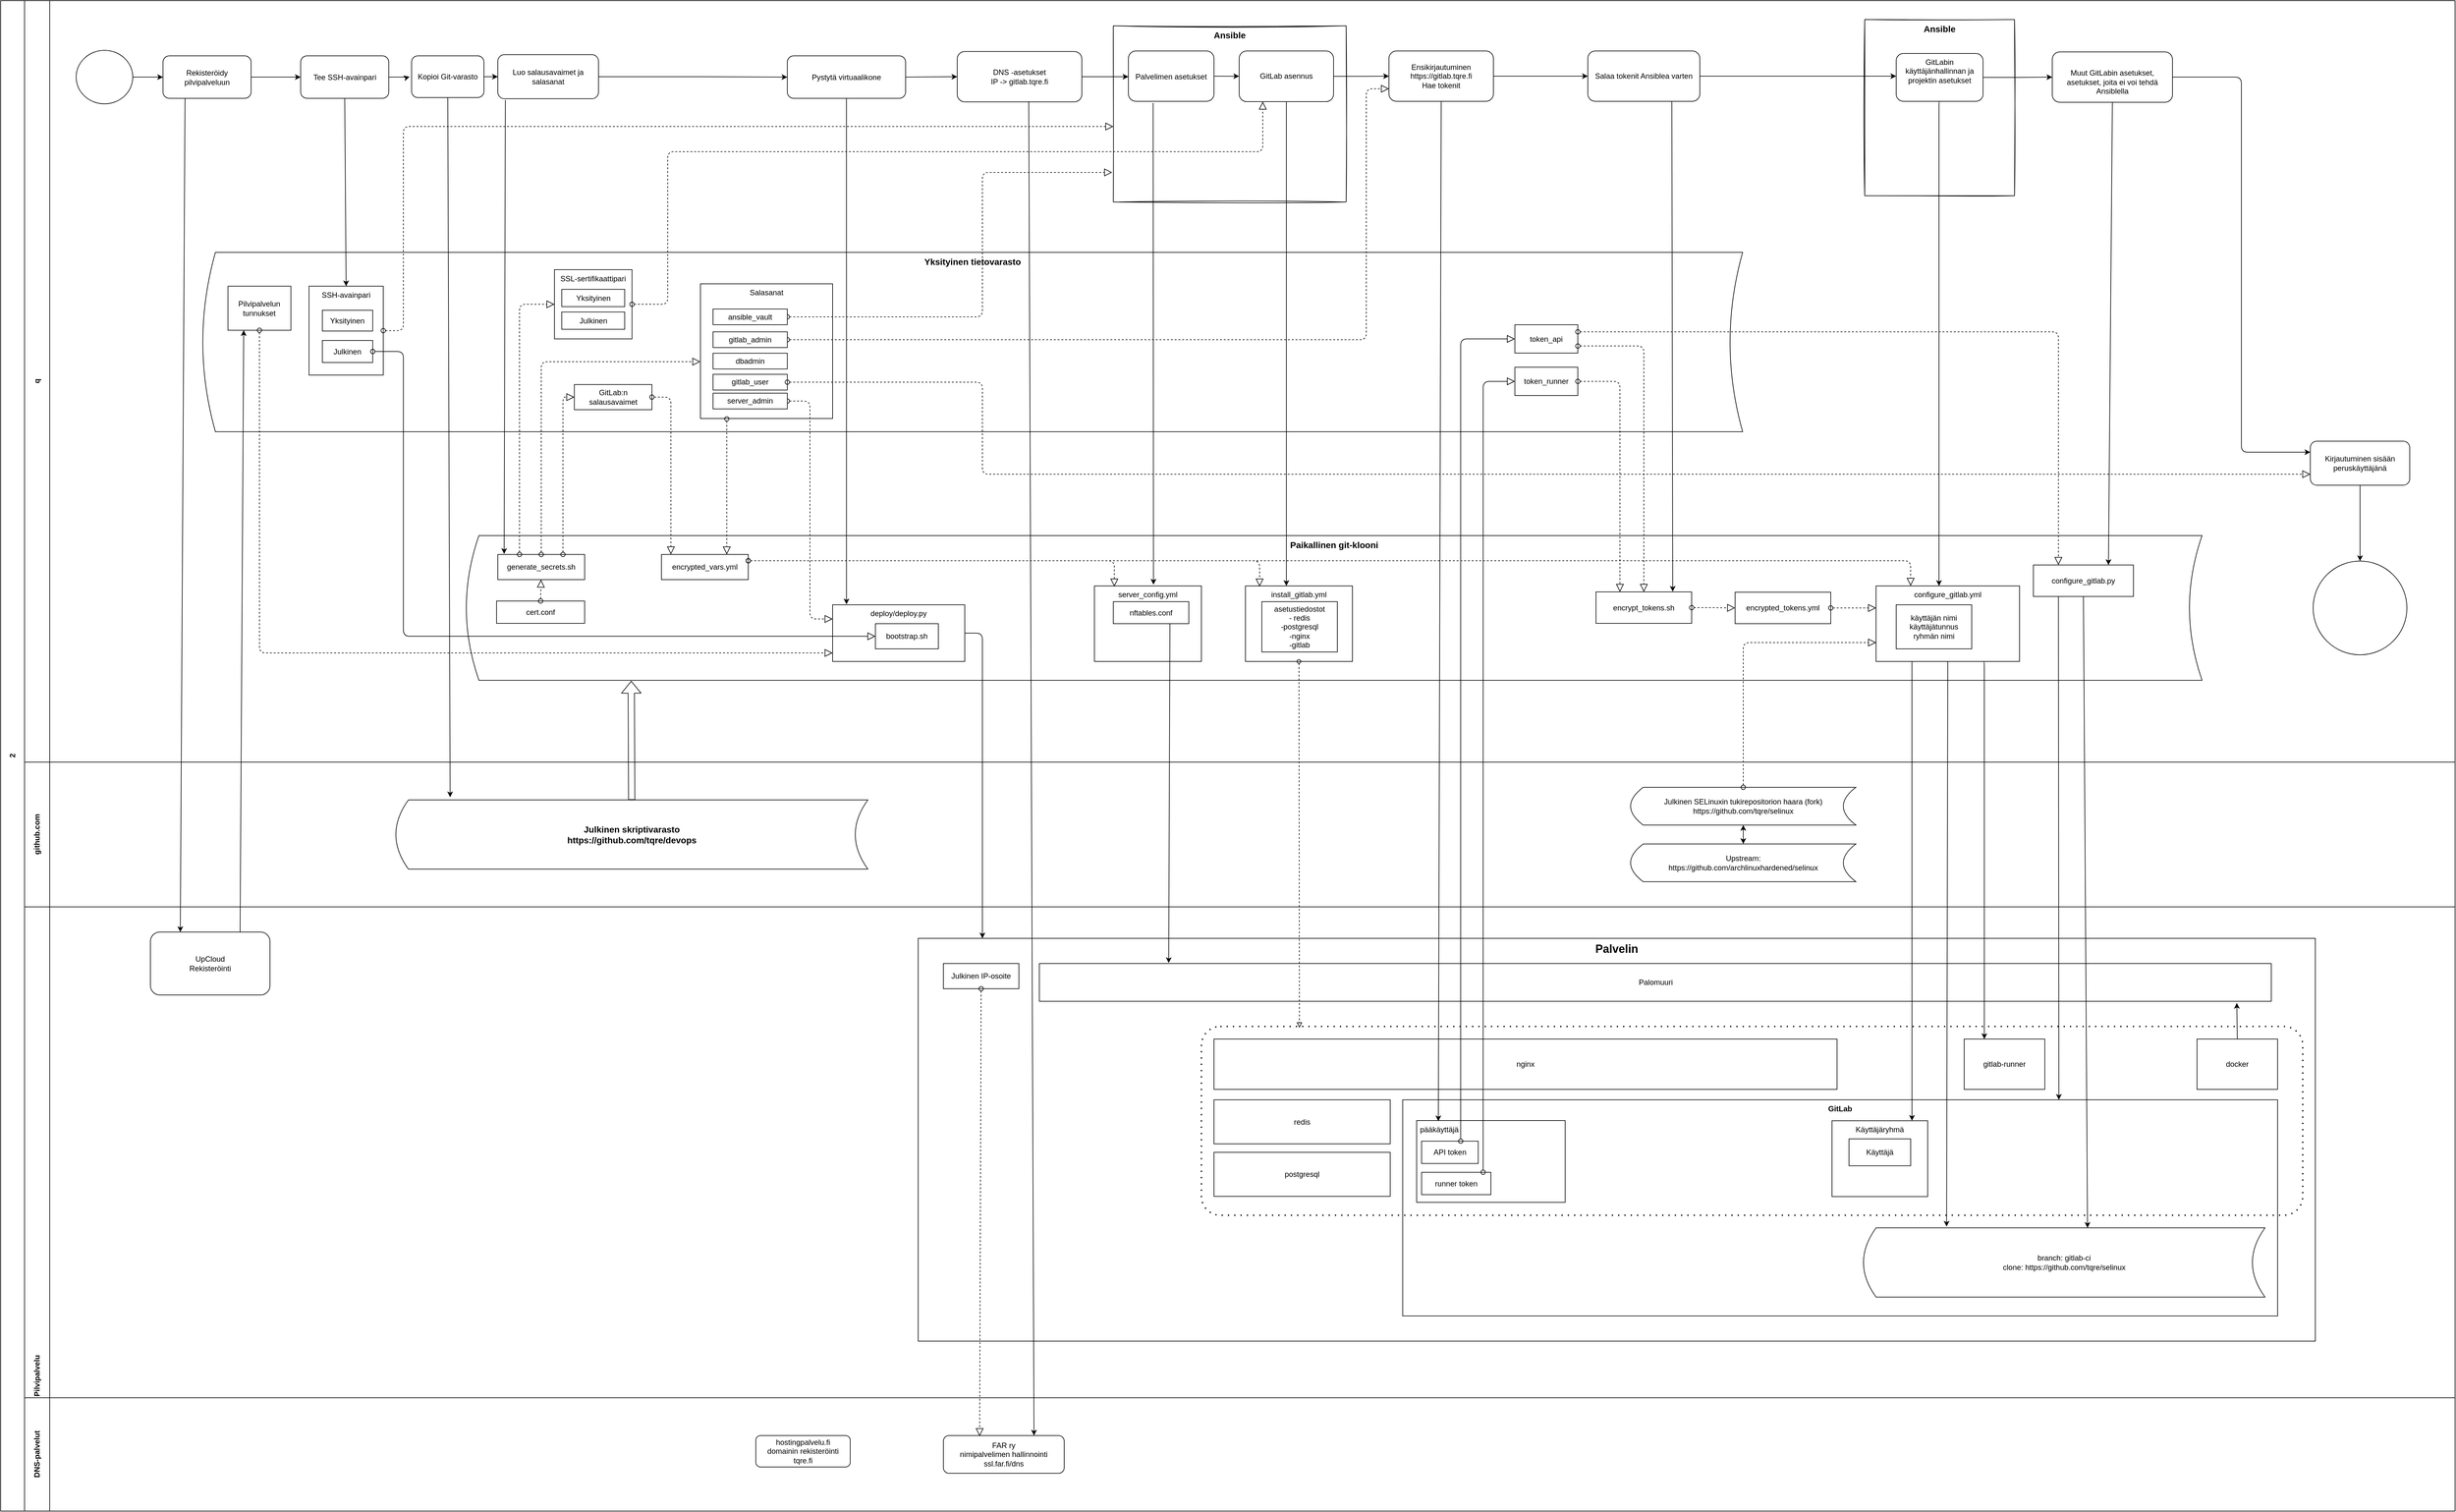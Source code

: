 <mxfile version="13.9.9" type="device"><diagram id="prtHgNgQTEPvFCAcTncT" name="Page-1"><mxGraphModel dx="4318" dy="2331" grid="1" gridSize="10" guides="1" tooltips="1" connect="1" arrows="1" fold="1" page="1" pageScale="1" pageWidth="1169" pageHeight="827" math="0" shadow="0"><root><mxCell id="0"/><mxCell id="1" parent="0"/><mxCell id="dNxyNK7c78bLwvsdeMH5-19" value="2" style="swimlane;html=1;childLayout=stackLayout;resizeParent=1;resizeParentMax=0;horizontal=0;startSize=38;horizontalStack=0;autosize=1;" parent="1" vertex="1"><mxGeometry x="-680" y="20" width="3900" height="2400" as="geometry"/></mxCell><mxCell id="q_kOTPKjoUTl5vl5_5JV-181" value="" style="endArrow=classic;html=1;exitX=0.5;exitY=1;exitDx=0;exitDy=0;shadow=0;backgroundOutline=0;entryX=0.115;entryY=-0.039;entryDx=0;entryDy=0;entryPerimeter=0;" parent="dNxyNK7c78bLwvsdeMH5-19" source="q_kOTPKjoUTl5vl5_5JV-64" target="q_kOTPKjoUTl5vl5_5JV-83" edge="1"><mxGeometry width="50" height="50" relative="1" as="geometry"><mxPoint x="610" y="330" as="sourcePoint"/><mxPoint x="711" y="782" as="targetPoint"/></mxGeometry></mxCell><mxCell id="q_kOTPKjoUTl5vl5_5JV-63" value="" style="endArrow=classic;html=1;entryX=0.25;entryY=0;entryDx=0;entryDy=0;exitX=0.25;exitY=1;exitDx=0;exitDy=0;" parent="dNxyNK7c78bLwvsdeMH5-19" source="q_kOTPKjoUTl5vl5_5JV-52" target="q_kOTPKjoUTl5vl5_5JV-50" edge="1"><mxGeometry width="50" height="50" relative="1" as="geometry"><mxPoint x="180" y="70" as="sourcePoint"/><mxPoint x="320" y="309" as="targetPoint"/></mxGeometry></mxCell><mxCell id="q_kOTPKjoUTl5vl5_5JV-65" value="" style="endArrow=classic;html=1;exitX=0.75;exitY=0;exitDx=0;exitDy=0;entryX=0.25;entryY=1;entryDx=0;entryDy=0;" parent="dNxyNK7c78bLwvsdeMH5-19" source="q_kOTPKjoUTl5vl5_5JV-50" target="q_kOTPKjoUTl5vl5_5JV-66" edge="1"><mxGeometry width="50" height="50" relative="1" as="geometry"><mxPoint x="260" y="240" as="sourcePoint"/><mxPoint x="310" y="190" as="targetPoint"/></mxGeometry></mxCell><mxCell id="q_kOTPKjoUTl5vl5_5JV-319" value="" style="startArrow=oval;startFill=0;startSize=7;endArrow=block;endFill=0;endSize=10;dashed=1;html=1;noJump=0;edgeStyle=orthogonalEdgeStyle;entryX=0;entryY=0.75;entryDx=0;entryDy=0;exitX=0.5;exitY=0;exitDx=0;exitDy=0;" parent="dNxyNK7c78bLwvsdeMH5-19" source="q_kOTPKjoUTl5vl5_5JV-296" target="q_kOTPKjoUTl5vl5_5JV-302" edge="1"><mxGeometry width="100" relative="1" as="geometry"><mxPoint x="1818.85" y="980" as="sourcePoint"/><mxPoint x="2366.35" y="870" as="targetPoint"/></mxGeometry></mxCell><mxCell id="q_kOTPKjoUTl5vl5_5JV-8" value="q" style="swimlane;html=1;startSize=40;horizontal=0;" parent="dNxyNK7c78bLwvsdeMH5-19" vertex="1"><mxGeometry x="38" width="3862" height="1210" as="geometry"/></mxCell><mxCell id="_8Ci3xCt7kMhae1aJjS1-16" value="&lt;b style=&quot;font-size: 14px;&quot;&gt;Ansible&lt;/b&gt;" style="rounded=0;whiteSpace=wrap;html=1;fillColor=none;fontSize=14;verticalAlign=top;strokeWidth=1;perimeterSpacing=0;shadow=0;glass=0;sketch=1;" parent="q_kOTPKjoUTl5vl5_5JV-8" vertex="1"><mxGeometry x="2924" y="30" width="238" height="280" as="geometry"/></mxCell><mxCell id="q_kOTPKjoUTl5vl5_5JV-357" value="&lt;b style=&quot;font-size: 14px;&quot;&gt;Ansible&lt;/b&gt;" style="rounded=0;whiteSpace=wrap;html=1;fillColor=none;fontSize=14;verticalAlign=top;strokeWidth=1;perimeterSpacing=0;shadow=0;glass=0;sketch=1;" parent="q_kOTPKjoUTl5vl5_5JV-8" vertex="1"><mxGeometry x="1730" y="40" width="370" height="280" as="geometry"/></mxCell><mxCell id="q_kOTPKjoUTl5vl5_5JV-10" value="" style="ellipse;whiteSpace=wrap;html=1;fillColor=none;" parent="q_kOTPKjoUTl5vl5_5JV-8" vertex="1"><mxGeometry x="82" y="79" width="90" height="85" as="geometry"/></mxCell><mxCell id="q_kOTPKjoUTl5vl5_5JV-52" value="Rekisteröidy&lt;br&gt;pilvipalveluun" style="rounded=1;whiteSpace=wrap;html=1;autosize=1;" parent="q_kOTPKjoUTl5vl5_5JV-8" vertex="1"><mxGeometry x="220" y="87.75" width="140" height="67.5" as="geometry"/></mxCell><mxCell id="q_kOTPKjoUTl5vl5_5JV-62" value="" style="endArrow=classic;html=1;exitX=1;exitY=0.5;exitDx=0;exitDy=0;entryX=0;entryY=0.5;entryDx=0;entryDy=0;" parent="q_kOTPKjoUTl5vl5_5JV-8" source="q_kOTPKjoUTl5vl5_5JV-10" target="q_kOTPKjoUTl5vl5_5JV-52" edge="1"><mxGeometry width="50" height="50" relative="1" as="geometry"><mxPoint x="270" y="414" as="sourcePoint"/><mxPoint x="320" y="364" as="targetPoint"/></mxGeometry></mxCell><mxCell id="q_kOTPKjoUTl5vl5_5JV-68" value="Tee SSH-avainpari" style="rounded=1;whiteSpace=wrap;html=1;fillColor=none;" parent="q_kOTPKjoUTl5vl5_5JV-8" vertex="1"><mxGeometry x="438.75" y="87.75" width="140" height="67.5" as="geometry"/></mxCell><mxCell id="q_kOTPKjoUTl5vl5_5JV-64" value="Kopioi Git-varasto" style="rounded=1;whiteSpace=wrap;html=1;fillColor=none;" parent="q_kOTPKjoUTl5vl5_5JV-8" vertex="1"><mxGeometry x="615" y="87.75" width="115" height="66.25" as="geometry"/></mxCell><mxCell id="q_kOTPKjoUTl5vl5_5JV-78" value="" style="edgeStyle=elbowEdgeStyle;elbow=horizontal;endArrow=classic;html=1;exitX=1;exitY=0.5;exitDx=0;exitDy=0;entryX=-0.028;entryY=0.502;entryDx=0;entryDy=0;entryPerimeter=0;" parent="q_kOTPKjoUTl5vl5_5JV-8" source="q_kOTPKjoUTl5vl5_5JV-68" target="q_kOTPKjoUTl5vl5_5JV-64" edge="1"><mxGeometry width="50" height="50" relative="1" as="geometry"><mxPoint x="690" y="123" as="sourcePoint"/><mxPoint x="715" y="148" as="targetPoint"/><Array as="points"><mxPoint x="610" y="114"/><mxPoint x="620" y="123"/></Array></mxGeometry></mxCell><mxCell id="q_kOTPKjoUTl5vl5_5JV-81" value="Luo salausavaimet ja salasanat" style="rounded=1;whiteSpace=wrap;html=1;fillColor=none;" parent="q_kOTPKjoUTl5vl5_5JV-8" vertex="1"><mxGeometry x="752" y="85.88" width="160" height="70" as="geometry"/></mxCell><mxCell id="q_kOTPKjoUTl5vl5_5JV-91" value="Yksityinen tietovarasto" style="shape=dataStorage;whiteSpace=wrap;html=1;fixedSize=1;fillColor=none;verticalAlign=top;fontSize=14;fontStyle=1" parent="q_kOTPKjoUTl5vl5_5JV-8" vertex="1"><mxGeometry x="283.25" y="400" width="2446.75" height="285" as="geometry"/></mxCell><mxCell id="q_kOTPKjoUTl5vl5_5JV-66" value="Pilvipalvelun&lt;br&gt;tunnukset" style="rounded=0;whiteSpace=wrap;html=1;" parent="q_kOTPKjoUTl5vl5_5JV-8" vertex="1"><mxGeometry x="323.25" y="453.75" width="100" height="70" as="geometry"/></mxCell><mxCell id="q_kOTPKjoUTl5vl5_5JV-71" value="SSH-avainpari" style="rounded=0;whiteSpace=wrap;html=1;labelPosition=center;verticalLabelPosition=middle;align=center;verticalAlign=top;" parent="q_kOTPKjoUTl5vl5_5JV-8" vertex="1"><mxGeometry x="452" y="453.75" width="118" height="141.25" as="geometry"/></mxCell><mxCell id="q_kOTPKjoUTl5vl5_5JV-76" value="" style="endArrow=classic;html=1;exitX=0.5;exitY=1;exitDx=0;exitDy=0;entryX=0.5;entryY=0;entryDx=0;entryDy=0;" parent="q_kOTPKjoUTl5vl5_5JV-8" source="q_kOTPKjoUTl5vl5_5JV-68" target="q_kOTPKjoUTl5vl5_5JV-71" edge="1"><mxGeometry width="50" height="50" relative="1" as="geometry"><mxPoint x="530" y="159" as="sourcePoint"/><mxPoint x="580" y="109" as="targetPoint"/></mxGeometry></mxCell><mxCell id="q_kOTPKjoUTl5vl5_5JV-82" value="GitLab:n &lt;br&gt;salausavaimet" style="rounded=0;whiteSpace=wrap;html=1;fillColor=none;" parent="q_kOTPKjoUTl5vl5_5JV-8" vertex="1"><mxGeometry x="873.62" y="610" width="123.25" height="40" as="geometry"/></mxCell><mxCell id="q_kOTPKjoUTl5vl5_5JV-94" value="" style="edgeStyle=elbowEdgeStyle;elbow=horizontal;endArrow=classic;html=1;exitX=1;exitY=0.5;exitDx=0;exitDy=0;entryX=0;entryY=0.5;entryDx=0;entryDy=0;" parent="q_kOTPKjoUTl5vl5_5JV-8" source="q_kOTPKjoUTl5vl5_5JV-64" target="q_kOTPKjoUTl5vl5_5JV-81" edge="1"><mxGeometry width="50" height="50" relative="1" as="geometry"><mxPoint x="475" y="123" as="sourcePoint"/><mxPoint x="790" y="122" as="targetPoint"/></mxGeometry></mxCell><mxCell id="q_kOTPKjoUTl5vl5_5JV-99" value="Pystytä virtuaalikone" style="rounded=1;whiteSpace=wrap;html=1;fillColor=none;" parent="q_kOTPKjoUTl5vl5_5JV-8" vertex="1"><mxGeometry x="1212" y="87.75" width="188" height="67.5" as="geometry"/></mxCell><mxCell id="q_kOTPKjoUTl5vl5_5JV-102" value="" style="startArrow=oval;startFill=0;startSize=7;endArrow=block;endFill=0;endSize=10;dashed=1;html=1;noJump=0;edgeStyle=orthogonalEdgeStyle;exitX=0.5;exitY=1;exitDx=0;exitDy=0;entryX=0;entryY=0.85;entryDx=0;entryDy=0;entryPerimeter=0;" parent="q_kOTPKjoUTl5vl5_5JV-8" source="q_kOTPKjoUTl5vl5_5JV-66" target="q_kOTPKjoUTl5vl5_5JV-169" edge="1"><mxGeometry width="100" relative="1" as="geometry"><mxPoint x="518" y="159" as="sourcePoint"/><mxPoint x="990" y="79" as="targetPoint"/></mxGeometry></mxCell><mxCell id="q_kOTPKjoUTl5vl5_5JV-106" value="Salasanat" style="rounded=0;whiteSpace=wrap;html=1;fillColor=none;verticalAlign=top;" parent="q_kOTPKjoUTl5vl5_5JV-8" vertex="1"><mxGeometry x="1074" y="450" width="210" height="214" as="geometry"/></mxCell><mxCell id="q_kOTPKjoUTl5vl5_5JV-109" value="" style="startArrow=oval;startFill=0;startSize=7;endArrow=block;endFill=0;endSize=10;dashed=1;html=1;noJump=0;edgeStyle=orthogonalEdgeStyle;exitX=1;exitY=0.5;exitDx=0;exitDy=0;entryX=0;entryY=0.25;entryDx=0;entryDy=0;" parent="q_kOTPKjoUTl5vl5_5JV-8" source="q_kOTPKjoUTl5vl5_5JV-346" target="q_kOTPKjoUTl5vl5_5JV-169" edge="1"><mxGeometry width="100" relative="1" as="geometry"><mxPoint x="527.5" y="164" as="sourcePoint"/><mxPoint x="1079" y="101" as="targetPoint"/></mxGeometry></mxCell><mxCell id="q_kOTPKjoUTl5vl5_5JV-174" value="" style="edgeStyle=elbowEdgeStyle;elbow=horizontal;endArrow=classic;html=1;exitX=1;exitY=0.5;exitDx=0;exitDy=0;entryX=0;entryY=0.5;entryDx=0;entryDy=0;" parent="q_kOTPKjoUTl5vl5_5JV-8" source="q_kOTPKjoUTl5vl5_5JV-81" target="q_kOTPKjoUTl5vl5_5JV-99" edge="1"><mxGeometry width="50" height="50" relative="1" as="geometry"><mxPoint x="870" y="163" as="sourcePoint"/><mxPoint x="970" y="183" as="targetPoint"/></mxGeometry></mxCell><mxCell id="q_kOTPKjoUTl5vl5_5JV-179" value="Paikallinen git-klooni" style="shape=dataStorage;whiteSpace=wrap;html=1;fixedSize=1;fillColor=none;verticalAlign=top;fontSize=14;fontStyle=1" parent="q_kOTPKjoUTl5vl5_5JV-8" vertex="1"><mxGeometry x="702" y="850" width="2758" height="230" as="geometry"/></mxCell><mxCell id="q_kOTPKjoUTl5vl5_5JV-180" value="generate_secrets.sh" style="rounded=0;whiteSpace=wrap;html=1;fillColor=none;" parent="q_kOTPKjoUTl5vl5_5JV-8" vertex="1"><mxGeometry x="752" y="880" width="138" height="40" as="geometry"/></mxCell><mxCell id="q_kOTPKjoUTl5vl5_5JV-169" value="deploy/deploy.py" style="rounded=0;whiteSpace=wrap;html=1;fillColor=none;verticalAlign=top;" parent="q_kOTPKjoUTl5vl5_5JV-8" vertex="1"><mxGeometry x="1284" y="960" width="210" height="90" as="geometry"/></mxCell><mxCell id="q_kOTPKjoUTl5vl5_5JV-171" value="install_gitlab.yml" style="rounded=0;whiteSpace=wrap;html=1;fillColor=none;verticalAlign=top;" parent="q_kOTPKjoUTl5vl5_5JV-8" vertex="1"><mxGeometry x="1940" y="930" width="170" height="120" as="geometry"/></mxCell><mxCell id="q_kOTPKjoUTl5vl5_5JV-187" value="" style="endArrow=classic;html=1;exitX=0.075;exitY=1.03;exitDx=0;exitDy=0;exitPerimeter=0;entryX=0.073;entryY=-0.021;entryDx=0;entryDy=0;entryPerimeter=0;" parent="q_kOTPKjoUTl5vl5_5JV-8" source="q_kOTPKjoUTl5vl5_5JV-81" target="q_kOTPKjoUTl5vl5_5JV-180" edge="1"><mxGeometry width="50" height="50" relative="1" as="geometry"><mxPoint x="950" y="189" as="sourcePoint"/><mxPoint x="932" y="560" as="targetPoint"/></mxGeometry></mxCell><mxCell id="q_kOTPKjoUTl5vl5_5JV-189" value="" style="endArrow=classic;html=1;exitX=0.5;exitY=1;exitDx=0;exitDy=0;entryX=0.105;entryY=-0.008;entryDx=0;entryDy=0;entryPerimeter=0;" parent="q_kOTPKjoUTl5vl5_5JV-8" source="q_kOTPKjoUTl5vl5_5JV-99" target="q_kOTPKjoUTl5vl5_5JV-169" edge="1"><mxGeometry width="50" height="50" relative="1" as="geometry"><mxPoint x="850" y="339" as="sourcePoint"/><mxPoint x="1306" y="525" as="targetPoint"/></mxGeometry></mxCell><mxCell id="q_kOTPKjoUTl5vl5_5JV-190" value="bootstrap.sh" style="rounded=0;whiteSpace=wrap;html=1;fillColor=none;" parent="q_kOTPKjoUTl5vl5_5JV-8" vertex="1"><mxGeometry x="1352" y="990" width="100" height="40" as="geometry"/></mxCell><mxCell id="q_kOTPKjoUTl5vl5_5JV-196" value="" style="startArrow=oval;startFill=0;startSize=7;endArrow=block;endFill=0;endSize=10;html=1;noJump=0;edgeStyle=orthogonalEdgeStyle;exitX=1;exitY=0.5;exitDx=0;exitDy=0;entryX=0;entryY=0.5;entryDx=0;entryDy=0;" parent="q_kOTPKjoUTl5vl5_5JV-8" source="q_kOTPKjoUTl5vl5_5JV-333" target="q_kOTPKjoUTl5vl5_5JV-190" edge="1"><mxGeometry width="100" relative="1" as="geometry"><mxPoint x="510" y="429" as="sourcePoint"/><mxPoint x="1332" y="980" as="targetPoint"/><Array as="points"><mxPoint x="602" y="558"/><mxPoint x="602" y="1010"/><mxPoint x="1339" y="1010"/></Array></mxGeometry></mxCell><mxCell id="q_kOTPKjoUTl5vl5_5JV-159" value="&lt;br&gt;Muut GitLabin asetukset, asetukset, joita ei voi tehdä Ansiblella" style="rounded=1;whiteSpace=wrap;html=1;fillColor=none;" parent="q_kOTPKjoUTl5vl5_5JV-8" vertex="1"><mxGeometry x="3222" y="81.5" width="191" height="80" as="geometry"/></mxCell><mxCell id="q_kOTPKjoUTl5vl5_5JV-270" value="encrypt_tokens.sh" style="rounded=0;whiteSpace=wrap;html=1;fillColor=none;" parent="q_kOTPKjoUTl5vl5_5JV-8" vertex="1"><mxGeometry x="2497" y="939.5" width="152" height="50" as="geometry"/></mxCell><mxCell id="q_kOTPKjoUTl5vl5_5JV-274" value="Salaa tokenit Ansiblea varten" style="rounded=1;whiteSpace=wrap;html=1;fillColor=none;" parent="q_kOTPKjoUTl5vl5_5JV-8" vertex="1"><mxGeometry x="2484" y="80" width="178" height="80" as="geometry"/></mxCell><mxCell id="q_kOTPKjoUTl5vl5_5JV-280" value="SSL-sertifikaattipari" style="rounded=0;whiteSpace=wrap;html=1;fillColor=none;verticalAlign=top;" parent="q_kOTPKjoUTl5vl5_5JV-8" vertex="1"><mxGeometry x="842" y="427.5" width="123.25" height="110" as="geometry"/></mxCell><mxCell id="q_kOTPKjoUTl5vl5_5JV-158" value="GitLabin käyttäjänhallinnan ja projektin asetukset" style="rounded=1;whiteSpace=wrap;html=1;fillColor=none;verticalAlign=top;" parent="q_kOTPKjoUTl5vl5_5JV-8" vertex="1"><mxGeometry x="2974" y="84" width="138" height="76" as="geometry"/></mxCell><mxCell id="q_kOTPKjoUTl5vl5_5JV-287" value="token_api" style="rounded=0;whiteSpace=wrap;html=1;fillColor=none;" parent="q_kOTPKjoUTl5vl5_5JV-8" vertex="1"><mxGeometry x="2368.1" y="515" width="100" height="45" as="geometry"/></mxCell><mxCell id="q_kOTPKjoUTl5vl5_5JV-300" value="" style="endArrow=classic;html=1;exitX=0.75;exitY=1;exitDx=0;exitDy=0;entryX=0.802;entryY=-0.009;entryDx=0;entryDy=0;entryPerimeter=0;" parent="q_kOTPKjoUTl5vl5_5JV-8" source="q_kOTPKjoUTl5vl5_5JV-274" target="q_kOTPKjoUTl5vl5_5JV-270" edge="1"><mxGeometry width="50" height="50" relative="1" as="geometry"><mxPoint x="1988.85" y="539" as="sourcePoint"/><mxPoint x="2038.85" y="489" as="targetPoint"/></mxGeometry></mxCell><mxCell id="q_kOTPKjoUTl5vl5_5JV-302" value="configure_gitlab.yml" style="rounded=0;whiteSpace=wrap;html=1;verticalAlign=top;" parent="q_kOTPKjoUTl5vl5_5JV-8" vertex="1"><mxGeometry x="2942" y="930" width="228" height="120" as="geometry"/></mxCell><mxCell id="q_kOTPKjoUTl5vl5_5JV-304" value="" style="startArrow=oval;startFill=0;startSize=7;endArrow=block;endFill=0;endSize=10;dashed=1;html=1;noJump=0;edgeStyle=orthogonalEdgeStyle;exitX=1;exitY=0.75;exitDx=0;exitDy=0;" parent="q_kOTPKjoUTl5vl5_5JV-8" source="q_kOTPKjoUTl5vl5_5JV-287" target="q_kOTPKjoUTl5vl5_5JV-270" edge="1"><mxGeometry width="100" relative="1" as="geometry"><mxPoint x="2128.85" y="489" as="sourcePoint"/><mxPoint x="2676.35" y="379" as="targetPoint"/></mxGeometry></mxCell><mxCell id="q_kOTPKjoUTl5vl5_5JV-309" value="configure_gitlab.py" style="rounded=0;whiteSpace=wrap;html=1;" parent="q_kOTPKjoUTl5vl5_5JV-8" vertex="1"><mxGeometry x="3192" y="896.75" width="159" height="50" as="geometry"/></mxCell><mxCell id="q_kOTPKjoUTl5vl5_5JV-306" value="" style="startArrow=oval;startFill=0;startSize=7;endArrow=block;endFill=0;endSize=10;dashed=1;html=1;noJump=0;edgeStyle=orthogonalEdgeStyle;exitX=1;exitY=0.5;exitDx=0;exitDy=0;entryX=-0.005;entryY=0.832;entryDx=0;entryDy=0;entryPerimeter=0;" parent="q_kOTPKjoUTl5vl5_5JV-8" source="q_kOTPKjoUTl5vl5_5JV-342" target="q_kOTPKjoUTl5vl5_5JV-357" edge="1"><mxGeometry width="100" relative="1" as="geometry"><mxPoint x="2073.32" y="236.98" as="sourcePoint"/><mxPoint x="2419" y="119" as="targetPoint"/><Array as="points"><mxPoint x="1522" y="503"/><mxPoint x="1522" y="273"/></Array></mxGeometry></mxCell><mxCell id="q_kOTPKjoUTl5vl5_5JV-322" value="" style="endArrow=classic;html=1;exitX=0.5;exitY=1;exitDx=0;exitDy=0;entryX=0.75;entryY=0;entryDx=0;entryDy=0;" parent="q_kOTPKjoUTl5vl5_5JV-8" source="q_kOTPKjoUTl5vl5_5JV-159" target="q_kOTPKjoUTl5vl5_5JV-309" edge="1"><mxGeometry width="50" height="50" relative="1" as="geometry"><mxPoint x="2928.85" y="519" as="sourcePoint"/><mxPoint x="2978.85" y="469" as="targetPoint"/></mxGeometry></mxCell><mxCell id="q_kOTPKjoUTl5vl5_5JV-324" value="Kirjautuminen sisään peruskäyttäjänä" style="rounded=1;whiteSpace=wrap;html=1;fillColor=none;" parent="q_kOTPKjoUTl5vl5_5JV-8" vertex="1"><mxGeometry x="3632" y="700" width="158" height="70" as="geometry"/></mxCell><mxCell id="q_kOTPKjoUTl5vl5_5JV-326" value="" style="startArrow=oval;startFill=0;startSize=7;endArrow=block;endFill=0;endSize=10;dashed=1;html=1;noJump=0;edgeStyle=orthogonalEdgeStyle;exitX=1;exitY=0.5;exitDx=0;exitDy=0;entryX=0;entryY=0.75;entryDx=0;entryDy=0;" parent="q_kOTPKjoUTl5vl5_5JV-8" source="q_kOTPKjoUTl5vl5_5JV-344" target="q_kOTPKjoUTl5vl5_5JV-130" edge="1"><mxGeometry width="100" relative="1" as="geometry"><mxPoint x="1259" y="739" as="sourcePoint"/><mxPoint x="2342" y="180" as="targetPoint"/><Array as="points"><mxPoint x="2132" y="539"/><mxPoint x="2132" y="140"/></Array></mxGeometry></mxCell><mxCell id="q_kOTPKjoUTl5vl5_5JV-332" value="" style="edgeStyle=elbowEdgeStyle;elbow=horizontal;endArrow=classic;html=1;exitX=1;exitY=0.5;exitDx=0;exitDy=0;entryX=0;entryY=0.5;entryDx=0;entryDy=0;" parent="q_kOTPKjoUTl5vl5_5JV-8" source="q_kOTPKjoUTl5vl5_5JV-52" target="q_kOTPKjoUTl5vl5_5JV-68" edge="1"><mxGeometry width="50" height="50" relative="1" as="geometry"><mxPoint x="390" y="108" as="sourcePoint"/><mxPoint x="490" y="128" as="targetPoint"/><Array as="points"><mxPoint x="390" y="118"/></Array></mxGeometry></mxCell><mxCell id="q_kOTPKjoUTl5vl5_5JV-333" value="Julkinen" style="rounded=0;whiteSpace=wrap;html=1;fillColor=none;" parent="q_kOTPKjoUTl5vl5_5JV-8" vertex="1"><mxGeometry x="473.25" y="540" width="80" height="35" as="geometry"/></mxCell><mxCell id="q_kOTPKjoUTl5vl5_5JV-334" value="Yksityinen" style="rounded=0;whiteSpace=wrap;html=1;fillColor=none;" parent="q_kOTPKjoUTl5vl5_5JV-8" vertex="1"><mxGeometry x="473.25" y="492" width="80" height="33" as="geometry"/></mxCell><mxCell id="q_kOTPKjoUTl5vl5_5JV-336" value="Yksityinen" style="rounded=0;whiteSpace=wrap;html=1;" parent="q_kOTPKjoUTl5vl5_5JV-8" vertex="1"><mxGeometry x="853.62" y="458.75" width="100" height="27.5" as="geometry"/></mxCell><mxCell id="q_kOTPKjoUTl5vl5_5JV-337" value="Julkinen" style="rounded=0;whiteSpace=wrap;html=1;" parent="q_kOTPKjoUTl5vl5_5JV-8" vertex="1"><mxGeometry x="853.62" y="494.75" width="100" height="27.5" as="geometry"/></mxCell><mxCell id="q_kOTPKjoUTl5vl5_5JV-339" value="" style="startArrow=oval;startFill=0;startSize=7;endArrow=block;endFill=0;endSize=10;dashed=1;html=1;noJump=0;edgeStyle=orthogonalEdgeStyle;exitX=0.75;exitY=0;exitDx=0;exitDy=0;entryX=0;entryY=0.5;entryDx=0;entryDy=0;" parent="q_kOTPKjoUTl5vl5_5JV-8" source="q_kOTPKjoUTl5vl5_5JV-180" target="q_kOTPKjoUTl5vl5_5JV-82" edge="1"><mxGeometry width="100" relative="1" as="geometry"><mxPoint x="592" y="420" as="sourcePoint"/><mxPoint x="1139.5" y="310" as="targetPoint"/></mxGeometry></mxCell><mxCell id="q_kOTPKjoUTl5vl5_5JV-340" value="" style="startArrow=oval;startFill=0;startSize=7;endArrow=block;endFill=0;endSize=10;dashed=1;html=1;noJump=0;edgeStyle=orthogonalEdgeStyle;exitX=0.25;exitY=0;exitDx=0;exitDy=0;entryX=0;entryY=0.5;entryDx=0;entryDy=0;" parent="q_kOTPKjoUTl5vl5_5JV-8" source="q_kOTPKjoUTl5vl5_5JV-180" target="q_kOTPKjoUTl5vl5_5JV-280" edge="1"><mxGeometry width="100" relative="1" as="geometry"><mxPoint x="882" y="450" as="sourcePoint"/><mxPoint x="1429.5" y="340" as="targetPoint"/></mxGeometry></mxCell><mxCell id="q_kOTPKjoUTl5vl5_5JV-341" value="" style="startArrow=oval;startFill=0;startSize=7;endArrow=block;endFill=0;endSize=10;dashed=1;html=1;noJump=0;edgeStyle=orthogonalEdgeStyle;exitX=0.5;exitY=0;exitDx=0;exitDy=0;entryX=-0.001;entryY=0.578;entryDx=0;entryDy=0;entryPerimeter=0;" parent="q_kOTPKjoUTl5vl5_5JV-8" source="q_kOTPKjoUTl5vl5_5JV-180" target="q_kOTPKjoUTl5vl5_5JV-106" edge="1"><mxGeometry width="100" relative="1" as="geometry"><mxPoint x="842" y="550" as="sourcePoint"/><mxPoint x="1389.5" y="440" as="targetPoint"/></mxGeometry></mxCell><mxCell id="q_kOTPKjoUTl5vl5_5JV-342" value="ansible_vault" style="rounded=0;whiteSpace=wrap;html=1;" parent="q_kOTPKjoUTl5vl5_5JV-8" vertex="1"><mxGeometry x="1094" y="490" width="118" height="25" as="geometry"/></mxCell><mxCell id="q_kOTPKjoUTl5vl5_5JV-346" value="server_admin" style="rounded=0;whiteSpace=wrap;html=1;" parent="q_kOTPKjoUTl5vl5_5JV-8" vertex="1"><mxGeometry x="1094" y="623.75" width="118" height="25" as="geometry"/></mxCell><mxCell id="q_kOTPKjoUTl5vl5_5JV-345" value="gitlab_user" style="rounded=0;whiteSpace=wrap;html=1;" parent="q_kOTPKjoUTl5vl5_5JV-8" vertex="1"><mxGeometry x="1094" y="593.75" width="118" height="25" as="geometry"/></mxCell><mxCell id="q_kOTPKjoUTl5vl5_5JV-344" value="gitlab_admin" style="rounded=0;whiteSpace=wrap;html=1;" parent="q_kOTPKjoUTl5vl5_5JV-8" vertex="1"><mxGeometry x="1094" y="526.25" width="118" height="25" as="geometry"/></mxCell><mxCell id="q_kOTPKjoUTl5vl5_5JV-343" value="dbadmin" style="rounded=0;whiteSpace=wrap;html=1;" parent="q_kOTPKjoUTl5vl5_5JV-8" vertex="1"><mxGeometry x="1094" y="560.25" width="118" height="25" as="geometry"/></mxCell><mxCell id="q_kOTPKjoUTl5vl5_5JV-119" value="DNS -asetukset&lt;br&gt;IP -&amp;gt; gitlab.tqre.fi" style="rounded=1;whiteSpace=wrap;html=1;fillColor=none;" parent="q_kOTPKjoUTl5vl5_5JV-8" vertex="1"><mxGeometry x="1482" y="80.88" width="198" height="80" as="geometry"/></mxCell><mxCell id="q_kOTPKjoUTl5vl5_5JV-202" value="" style="startArrow=oval;startFill=0;startSize=7;endArrow=block;endFill=0;endSize=10;dashed=1;html=1;noJump=0;edgeStyle=orthogonalEdgeStyle;exitX=1;exitY=0.5;exitDx=0;exitDy=0;" parent="q_kOTPKjoUTl5vl5_5JV-8" source="q_kOTPKjoUTl5vl5_5JV-71" target="q_kOTPKjoUTl5vl5_5JV-357" edge="1"><mxGeometry width="100" relative="1" as="geometry"><mxPoint x="910" y="341" as="sourcePoint"/><mxPoint x="1730" y="230" as="targetPoint"/><Array as="points"><mxPoint x="602" y="524"/><mxPoint x="602" y="200"/></Array></mxGeometry></mxCell><mxCell id="q_kOTPKjoUTl5vl5_5JV-209" value="" style="endArrow=classic;html=1;exitX=0.289;exitY=1.031;exitDx=0;exitDy=0;entryX=0.552;entryY=-0.018;entryDx=0;entryDy=0;exitPerimeter=0;entryPerimeter=0;" parent="q_kOTPKjoUTl5vl5_5JV-8" source="q_kOTPKjoUTl5vl5_5JV-360" target="q_kOTPKjoUTl5vl5_5JV-172" edge="1"><mxGeometry width="50" height="50" relative="1" as="geometry"><mxPoint x="1921.2" y="436.22" as="sourcePoint"/><mxPoint x="1440" y="401" as="targetPoint"/></mxGeometry></mxCell><mxCell id="q_kOTPKjoUTl5vl5_5JV-358" value="" style="endArrow=classic;html=1;exitX=1;exitY=0.5;exitDx=0;exitDy=0;entryX=0;entryY=0.5;entryDx=0;entryDy=0;" parent="q_kOTPKjoUTl5vl5_5JV-8" source="q_kOTPKjoUTl5vl5_5JV-99" target="q_kOTPKjoUTl5vl5_5JV-119" edge="1"><mxGeometry width="50" height="50" relative="1" as="geometry"><mxPoint x="1872" y="456" as="sourcePoint"/><mxPoint x="1922" y="406" as="targetPoint"/></mxGeometry></mxCell><mxCell id="q_kOTPKjoUTl5vl5_5JV-360" value="&lt;font style=&quot;font-size: 12px&quot;&gt;Palvelimen asetukset&lt;/font&gt;" style="rounded=1;whiteSpace=wrap;html=1;fillColor=none;fontSize=14;" parent="q_kOTPKjoUTl5vl5_5JV-8" vertex="1"><mxGeometry x="1754" y="80" width="136" height="80" as="geometry"/></mxCell><mxCell id="q_kOTPKjoUTl5vl5_5JV-361" value="" style="startArrow=oval;startFill=0;startSize=7;endArrow=block;endFill=0;endSize=10;dashed=1;html=1;noJump=0;edgeStyle=orthogonalEdgeStyle;exitX=1;exitY=0.5;exitDx=0;exitDy=0;entryX=0.109;entryY=-0.004;entryDx=0;entryDy=0;entryPerimeter=0;" parent="q_kOTPKjoUTl5vl5_5JV-8" source="q_kOTPKjoUTl5vl5_5JV-82" target="_8Ci3xCt7kMhae1aJjS1-21" edge="1"><mxGeometry width="100" relative="1" as="geometry"><mxPoint x="838" y="371.75" as="sourcePoint"/><mxPoint x="1873.82" y="668" as="targetPoint"/></mxGeometry></mxCell><mxCell id="q_kOTPKjoUTl5vl5_5JV-172" value="server_config.yml" style="rounded=0;whiteSpace=wrap;html=1;fillColor=none;verticalAlign=top;" parent="q_kOTPKjoUTl5vl5_5JV-8" vertex="1"><mxGeometry x="1700" y="930" width="170" height="120" as="geometry"/></mxCell><mxCell id="q_kOTPKjoUTl5vl5_5JV-364" value="nftables.conf" style="rounded=0;whiteSpace=wrap;html=1;fillColor=none;" parent="q_kOTPKjoUTl5vl5_5JV-8" vertex="1"><mxGeometry x="1730" y="955" width="120" height="35" as="geometry"/></mxCell><mxCell id="q_kOTPKjoUTl5vl5_5JV-367" value="" style="startArrow=oval;startFill=0;startSize=7;endArrow=block;endFill=0;endSize=10;dashed=1;html=1;noJump=0;edgeStyle=orthogonalEdgeStyle;exitX=1;exitY=0.5;exitDx=0;exitDy=0;entryX=0.25;entryY=1;entryDx=0;entryDy=0;" parent="q_kOTPKjoUTl5vl5_5JV-8" source="q_kOTPKjoUTl5vl5_5JV-280" target="q_kOTPKjoUTl5vl5_5JV-129" edge="1"><mxGeometry width="100" relative="1" as="geometry"><mxPoint x="1112" y="620" as="sourcePoint"/><mxPoint x="1912" y="820" as="targetPoint"/><Array as="points"><mxPoint x="1022" y="483"/><mxPoint x="1022" y="240"/><mxPoint x="1968" y="240"/></Array></mxGeometry></mxCell><mxCell id="q_kOTPKjoUTl5vl5_5JV-129" value="GitLab asennus" style="rounded=1;whiteSpace=wrap;html=1;fillColor=none;" parent="q_kOTPKjoUTl5vl5_5JV-8" vertex="1"><mxGeometry x="1930" y="80" width="150" height="80.5" as="geometry"/></mxCell><mxCell id="q_kOTPKjoUTl5vl5_5JV-370" value="" style="edgeStyle=elbowEdgeStyle;elbow=horizontal;endArrow=classic;html=1;exitX=1;exitY=0.5;exitDx=0;exitDy=0;" parent="q_kOTPKjoUTl5vl5_5JV-8" source="q_kOTPKjoUTl5vl5_5JV-119" target="q_kOTPKjoUTl5vl5_5JV-360" edge="1"><mxGeometry width="50" height="50" relative="1" as="geometry"><mxPoint x="1852" y="194" as="sourcePoint"/><mxPoint x="1877" y="219" as="targetPoint"/><Array as="points"><mxPoint x="1802" y="136"/></Array></mxGeometry></mxCell><mxCell id="q_kOTPKjoUTl5vl5_5JV-371" value="" style="endArrow=classic;html=1;exitX=1;exitY=0.5;exitDx=0;exitDy=0;" parent="q_kOTPKjoUTl5vl5_5JV-8" source="q_kOTPKjoUTl5vl5_5JV-360" target="q_kOTPKjoUTl5vl5_5JV-129" edge="1"><mxGeometry width="50" height="50" relative="1" as="geometry"><mxPoint x="2012" y="294" as="sourcePoint"/><mxPoint x="1926" y="204" as="targetPoint"/></mxGeometry></mxCell><mxCell id="q_kOTPKjoUTl5vl5_5JV-495" value="" style="edgeStyle=elbowEdgeStyle;elbow=vertical;endArrow=classic;html=1;shadow=0;strokeWidth=1;fontSize=14;exitX=0.5;exitY=1;exitDx=0;exitDy=0;" parent="q_kOTPKjoUTl5vl5_5JV-8" source="q_kOTPKjoUTl5vl5_5JV-129" target="q_kOTPKjoUTl5vl5_5JV-171" edge="1"><mxGeometry width="50" height="50" relative="1" as="geometry"><mxPoint x="1972" y="410" as="sourcePoint"/><mxPoint x="2022" y="360" as="targetPoint"/><Array as="points"><mxPoint x="2012" y="940"/></Array></mxGeometry></mxCell><mxCell id="q_kOTPKjoUTl5vl5_5JV-130" value="Ensikirjautuminen&lt;br&gt;https://gitlab.tqre.fi&lt;br&gt;Hae tokenit" style="rounded=1;whiteSpace=wrap;html=1;fillColor=none;" parent="q_kOTPKjoUTl5vl5_5JV-8" vertex="1"><mxGeometry x="2168" y="80" width="166" height="80" as="geometry"/></mxCell><mxCell id="q_kOTPKjoUTl5vl5_5JV-165" value="" style="edgeStyle=elbowEdgeStyle;elbow=horizontal;endArrow=classic;html=1;exitX=1;exitY=0.5;exitDx=0;exitDy=0;entryX=0;entryY=0.5;entryDx=0;entryDy=0;" parent="q_kOTPKjoUTl5vl5_5JV-8" source="q_kOTPKjoUTl5vl5_5JV-129" target="q_kOTPKjoUTl5vl5_5JV-130" edge="1"><mxGeometry width="50" height="50" relative="1" as="geometry"><mxPoint x="1870" y="158" as="sourcePoint"/><mxPoint x="1870" y="208" as="targetPoint"/></mxGeometry></mxCell><mxCell id="q_kOTPKjoUTl5vl5_5JV-509" value="" style="endArrow=classic;html=1;exitX=1;exitY=0.5;exitDx=0;exitDy=0;entryX=0;entryY=0.5;entryDx=0;entryDy=0;" parent="q_kOTPKjoUTl5vl5_5JV-8" source="q_kOTPKjoUTl5vl5_5JV-130" target="q_kOTPKjoUTl5vl5_5JV-274" edge="1"><mxGeometry width="50" height="50" relative="1" as="geometry"><mxPoint x="2341.85" y="404" as="sourcePoint"/><mxPoint x="2391.85" y="354" as="targetPoint"/></mxGeometry></mxCell><mxCell id="q_kOTPKjoUTl5vl5_5JV-510" value="token_runner" style="rounded=0;whiteSpace=wrap;html=1;fillColor=none;" parent="q_kOTPKjoUTl5vl5_5JV-8" vertex="1"><mxGeometry x="2368.1" y="582.5" width="100" height="45" as="geometry"/></mxCell><mxCell id="q_kOTPKjoUTl5vl5_5JV-511" value="" style="startArrow=oval;startFill=0;startSize=7;endArrow=block;endFill=0;endSize=10;dashed=1;html=1;noJump=0;edgeStyle=orthogonalEdgeStyle;exitX=1;exitY=0.5;exitDx=0;exitDy=0;entryX=0.25;entryY=0;entryDx=0;entryDy=0;" parent="q_kOTPKjoUTl5vl5_5JV-8" source="q_kOTPKjoUTl5vl5_5JV-510" target="q_kOTPKjoUTl5vl5_5JV-270" edge="1"><mxGeometry width="100" relative="1" as="geometry"><mxPoint x="2469.85" y="247.5" as="sourcePoint"/><mxPoint x="2593.85" y="770" as="targetPoint"/></mxGeometry></mxCell><mxCell id="q_kOTPKjoUTl5vl5_5JV-521" value="" style="edgeStyle=segmentEdgeStyle;endArrow=classic;html=1;shadow=0;strokeWidth=1;fontSize=14;exitX=1;exitY=0.5;exitDx=0;exitDy=0;" parent="q_kOTPKjoUTl5vl5_5JV-8" source="q_kOTPKjoUTl5vl5_5JV-274" target="q_kOTPKjoUTl5vl5_5JV-158" edge="1"><mxGeometry width="50" height="50" relative="1" as="geometry"><mxPoint x="2904" y="140" as="sourcePoint"/><mxPoint x="2534" y="264" as="targetPoint"/></mxGeometry></mxCell><mxCell id="q_kOTPKjoUTl5vl5_5JV-522" value="" style="edgeStyle=segmentEdgeStyle;endArrow=classic;html=1;shadow=0;strokeWidth=1;fontSize=14;exitX=0.5;exitY=1;exitDx=0;exitDy=0;" parent="q_kOTPKjoUTl5vl5_5JV-8" source="q_kOTPKjoUTl5vl5_5JV-158" edge="1"><mxGeometry width="50" height="50" relative="1" as="geometry"><mxPoint x="2793" y="560" as="sourcePoint"/><mxPoint x="3042" y="930" as="targetPoint"/></mxGeometry></mxCell><mxCell id="q_kOTPKjoUTl5vl5_5JV-526" value="" style="edgeStyle=elbowEdgeStyle;elbow=horizontal;endArrow=classic;html=1;shadow=0;strokeWidth=1;fontSize=14;exitX=1;exitY=0.5;exitDx=0;exitDy=0;" parent="q_kOTPKjoUTl5vl5_5JV-8" source="q_kOTPKjoUTl5vl5_5JV-158" target="q_kOTPKjoUTl5vl5_5JV-159" edge="1"><mxGeometry width="50" height="50" relative="1" as="geometry"><mxPoint x="2235.25" y="624" as="sourcePoint"/><mxPoint x="2742.003" y="462.305" as="targetPoint"/></mxGeometry></mxCell><mxCell id="q_kOTPKjoUTl5vl5_5JV-527" value="" style="startArrow=oval;startFill=0;startSize=7;endArrow=block;endFill=0;endSize=10;dashed=1;html=1;noJump=0;edgeStyle=orthogonalEdgeStyle;exitX=1;exitY=0.25;exitDx=0;exitDy=0;entryX=0.25;entryY=0;entryDx=0;entryDy=0;" parent="q_kOTPKjoUTl5vl5_5JV-8" source="q_kOTPKjoUTl5vl5_5JV-287" target="q_kOTPKjoUTl5vl5_5JV-309" edge="1"><mxGeometry width="100" relative="1" as="geometry"><mxPoint x="2582.85" y="362.5" as="sourcePoint"/><mxPoint x="2624.53" y="669.3" as="targetPoint"/></mxGeometry></mxCell><mxCell id="q_kOTPKjoUTl5vl5_5JV-534" value="" style="startArrow=oval;startFill=0;startSize=7;endArrow=block;endFill=0;endSize=10;dashed=1;html=1;noJump=0;edgeStyle=orthogonalEdgeStyle;exitX=1;exitY=0.5;exitDx=0;exitDy=0;entryX=0;entryY=0.75;entryDx=0;entryDy=0;" parent="q_kOTPKjoUTl5vl5_5JV-8" source="q_kOTPKjoUTl5vl5_5JV-345" target="q_kOTPKjoUTl5vl5_5JV-324" edge="1"><mxGeometry width="100" relative="1" as="geometry"><mxPoint x="1422" y="550" as="sourcePoint"/><mxPoint x="1969.5" y="440" as="targetPoint"/><Array as="points"><mxPoint x="1522" y="606"/><mxPoint x="1522" y="753"/></Array></mxGeometry></mxCell><mxCell id="q_kOTPKjoUTl5vl5_5JV-535" value="" style="edgeStyle=elbowEdgeStyle;elbow=horizontal;endArrow=classic;html=1;shadow=0;strokeWidth=1;fontSize=14;exitX=1;exitY=0.5;exitDx=0;exitDy=0;entryX=0;entryY=0.25;entryDx=0;entryDy=0;" parent="q_kOTPKjoUTl5vl5_5JV-8" source="q_kOTPKjoUTl5vl5_5JV-159" target="q_kOTPKjoUTl5vl5_5JV-324" edge="1"><mxGeometry width="50" height="50" relative="1" as="geometry"><mxPoint x="2721.85" y="570" as="sourcePoint"/><mxPoint x="3111.85" y="570" as="targetPoint"/></mxGeometry></mxCell><mxCell id="q_kOTPKjoUTl5vl5_5JV-539" value="asetustiedostot&lt;br style=&quot;font-size: 12px;&quot;&gt;- redis&lt;br style=&quot;font-size: 12px;&quot;&gt;-postgresql&lt;br style=&quot;font-size: 12px;&quot;&gt;-nginx&lt;br style=&quot;font-size: 12px;&quot;&gt;-gitlab" style="rounded=0;whiteSpace=wrap;html=1;shadow=0;glass=0;sketch=0;strokeWidth=1;fillColor=none;fontSize=12;" parent="q_kOTPKjoUTl5vl5_5JV-8" vertex="1"><mxGeometry x="1966" y="955" width="120" height="80" as="geometry"/></mxCell><mxCell id="q_kOTPKjoUTl5vl5_5JV-325" value="" style="ellipse;whiteSpace=wrap;html=1;aspect=fixed;fillColor=none;" parent="q_kOTPKjoUTl5vl5_5JV-8" vertex="1"><mxGeometry x="3636.5" y="890.5" width="149" height="149" as="geometry"/></mxCell><mxCell id="q_kOTPKjoUTl5vl5_5JV-330" value="" style="endArrow=classic;html=1;" parent="q_kOTPKjoUTl5vl5_5JV-8" source="q_kOTPKjoUTl5vl5_5JV-324" target="q_kOTPKjoUTl5vl5_5JV-325" edge="1"><mxGeometry width="50" height="50" relative="1" as="geometry"><mxPoint x="2490.85" y="380" as="sourcePoint"/><mxPoint x="3263.1" y="890.0" as="targetPoint"/></mxGeometry></mxCell><mxCell id="_8Ci3xCt7kMhae1aJjS1-8" value="cert.conf" style="rounded=0;whiteSpace=wrap;html=1;fontSize=12;" parent="q_kOTPKjoUTl5vl5_5JV-8" vertex="1"><mxGeometry x="750" y="954" width="140" height="35.5" as="geometry"/></mxCell><mxCell id="_8Ci3xCt7kMhae1aJjS1-9" value="" style="startArrow=oval;startFill=0;startSize=7;endArrow=block;endFill=0;endSize=10;dashed=1;html=1;fontSize=12;exitX=0.5;exitY=0;exitDx=0;exitDy=0;" parent="q_kOTPKjoUTl5vl5_5JV-8" source="_8Ci3xCt7kMhae1aJjS1-8" target="q_kOTPKjoUTl5vl5_5JV-180" edge="1"><mxGeometry width="100" relative="1" as="geometry"><mxPoint x="1032" y="740" as="sourcePoint"/><mxPoint x="1132" y="740" as="targetPoint"/></mxGeometry></mxCell><mxCell id="_8Ci3xCt7kMhae1aJjS1-21" value="encrypted_vars.yml" style="rounded=0;whiteSpace=wrap;html=1;fontSize=12;" parent="q_kOTPKjoUTl5vl5_5JV-8" vertex="1"><mxGeometry x="1012" y="880" width="138" height="40" as="geometry"/></mxCell><mxCell id="_8Ci3xCt7kMhae1aJjS1-22" value="" style="startArrow=oval;startFill=0;startSize=7;endArrow=block;endFill=0;endSize=10;dashed=1;html=1;noJump=0;edgeStyle=orthogonalEdgeStyle;exitX=0.199;exitY=1.003;exitDx=0;exitDy=0;fontSize=12;exitPerimeter=0;" parent="q_kOTPKjoUTl5vl5_5JV-8" source="q_kOTPKjoUTl5vl5_5JV-106" target="_8Ci3xCt7kMhae1aJjS1-21" edge="1"><mxGeometry width="100" relative="1" as="geometry"><mxPoint x="962" y="820" as="sourcePoint"/><mxPoint x="1509.5" y="710" as="targetPoint"/><Array as="points"><mxPoint x="1116" y="830"/><mxPoint x="1116" y="830"/></Array></mxGeometry></mxCell><mxCell id="_8Ci3xCt7kMhae1aJjS1-25" value="encrypted_tokens.yml" style="rounded=0;whiteSpace=wrap;html=1;fillColor=none;" parent="q_kOTPKjoUTl5vl5_5JV-8" vertex="1"><mxGeometry x="2718" y="940" width="152" height="50" as="geometry"/></mxCell><mxCell id="_8Ci3xCt7kMhae1aJjS1-26" value="" style="startArrow=oval;startFill=0;startSize=7;endArrow=block;endFill=0;endSize=10;dashed=1;html=1;noJump=0;edgeStyle=orthogonalEdgeStyle;exitX=1;exitY=0.5;exitDx=0;exitDy=0;entryX=0;entryY=0.5;entryDx=0;entryDy=0;fontSize=12;" parent="q_kOTPKjoUTl5vl5_5JV-8" source="q_kOTPKjoUTl5vl5_5JV-270" target="_8Ci3xCt7kMhae1aJjS1-25" edge="1"><mxGeometry width="100" relative="1" as="geometry"><mxPoint x="2372" y="1060.25" as="sourcePoint"/><mxPoint x="2919.5" y="950.25" as="targetPoint"/></mxGeometry></mxCell><mxCell id="_8Ci3xCt7kMhae1aJjS1-28" value="" style="startArrow=oval;startFill=0;startSize=7;endArrow=block;endFill=0;endSize=10;dashed=1;html=1;noJump=0;edgeStyle=orthogonalEdgeStyle;fontSize=12;entryX=0.241;entryY=-0.001;entryDx=0;entryDy=0;entryPerimeter=0;exitX=1;exitY=0.25;exitDx=0;exitDy=0;" parent="q_kOTPKjoUTl5vl5_5JV-8" source="_8Ci3xCt7kMhae1aJjS1-21" target="q_kOTPKjoUTl5vl5_5JV-302" edge="1"><mxGeometry width="100" relative="1" as="geometry"><mxPoint x="1192" y="830" as="sourcePoint"/><mxPoint x="1957.308" y="888.18" as="targetPoint"/></mxGeometry></mxCell><mxCell id="_8Ci3xCt7kMhae1aJjS1-32" value="" style="startArrow=oval;startFill=0;startSize=7;endArrow=block;endFill=0;endSize=10;dashed=1;html=1;noJump=0;edgeStyle=orthogonalEdgeStyle;entryX=0.186;entryY=0.008;entryDx=0;entryDy=0;fontSize=12;entryPerimeter=0;exitX=1;exitY=0.25;exitDx=0;exitDy=0;" parent="q_kOTPKjoUTl5vl5_5JV-8" source="_8Ci3xCt7kMhae1aJjS1-21" target="q_kOTPKjoUTl5vl5_5JV-172" edge="1"><mxGeometry width="100" relative="1" as="geometry"><mxPoint x="1212" y="830" as="sourcePoint"/><mxPoint x="2179.5" y="1000" as="targetPoint"/></mxGeometry></mxCell><mxCell id="_8Ci3xCt7kMhae1aJjS1-33" value="" style="startArrow=oval;startFill=0;startSize=7;endArrow=block;endFill=0;endSize=10;dashed=1;html=1;noJump=0;edgeStyle=orthogonalEdgeStyle;entryX=0.132;entryY=0.008;entryDx=0;entryDy=0;fontSize=12;entryPerimeter=0;exitX=1;exitY=0.25;exitDx=0;exitDy=0;" parent="q_kOTPKjoUTl5vl5_5JV-8" source="_8Ci3xCt7kMhae1aJjS1-21" target="q_kOTPKjoUTl5vl5_5JV-171" edge="1"><mxGeometry width="100" relative="1" as="geometry"><mxPoint x="1222" y="840" as="sourcePoint"/><mxPoint x="1729.06" y="931.04" as="targetPoint"/></mxGeometry></mxCell><mxCell id="_8Ci3xCt7kMhae1aJjS1-34" value="" style="startArrow=oval;startFill=0;startSize=7;endArrow=block;endFill=0;endSize=10;dashed=1;html=1;noJump=0;edgeStyle=orthogonalEdgeStyle;exitX=1;exitY=0.5;exitDx=0;exitDy=0;entryX=0;entryY=0.292;entryDx=0;entryDy=0;fontSize=12;entryPerimeter=0;" parent="q_kOTPKjoUTl5vl5_5JV-8" source="_8Ci3xCt7kMhae1aJjS1-25" target="q_kOTPKjoUTl5vl5_5JV-302" edge="1"><mxGeometry width="100" relative="1" as="geometry"><mxPoint x="2692" y="970" as="sourcePoint"/><mxPoint x="3239.5" y="860" as="targetPoint"/></mxGeometry></mxCell><mxCell id="_8Ci3xCt7kMhae1aJjS1-35" value="käyttäjän nimi&lt;br&gt;käyttäjätunnus&lt;br&gt;ryhmän nimi" style="rounded=0;whiteSpace=wrap;html=1;strokeColor=#000000;fontSize=12;align=center;" parent="q_kOTPKjoUTl5vl5_5JV-8" vertex="1"><mxGeometry x="2974" y="960" width="120" height="70" as="geometry"/></mxCell><mxCell id="q_kOTPKjoUTl5vl5_5JV-1" value="github.com" style="swimlane;html=1;startSize=40;horizontal=0;" parent="dNxyNK7c78bLwvsdeMH5-19" vertex="1"><mxGeometry x="38" y="1210" width="3862" height="230" as="geometry"/></mxCell><mxCell id="q_kOTPKjoUTl5vl5_5JV-83" value="Julkinen skriptivarasto&lt;br style=&quot;font-size: 14px;&quot;&gt;https://github.com/tqre/devops" style="shape=dataStorage;whiteSpace=wrap;html=1;fixedSize=1;fillColor=none;fontStyle=1;fontSize=14;" parent="q_kOTPKjoUTl5vl5_5JV-1" vertex="1"><mxGeometry x="590" y="60" width="750" height="110" as="geometry"/></mxCell><mxCell id="q_kOTPKjoUTl5vl5_5JV-296" value="Julkinen SELinuxin tukirepositorion haara (fork)&lt;br&gt;https://github.com/tqre/selinux" style="shape=dataStorage;whiteSpace=wrap;html=1;fixedSize=1;fillColor=none;" parent="q_kOTPKjoUTl5vl5_5JV-1" vertex="1"><mxGeometry x="2552" y="40" width="358" height="60" as="geometry"/></mxCell><mxCell id="q_kOTPKjoUTl5vl5_5JV-313" value="Upstream:&lt;br&gt;https://github.com/archlinuxhardened/selinux" style="shape=dataStorage;whiteSpace=wrap;html=1;fixedSize=1;fillColor=none;" parent="q_kOTPKjoUTl5vl5_5JV-1" vertex="1"><mxGeometry x="2552" y="130" width="358" height="60" as="geometry"/></mxCell><mxCell id="q_kOTPKjoUTl5vl5_5JV-320" value="" style="endArrow=classic;startArrow=classic;html=1;exitX=0.5;exitY=0;exitDx=0;exitDy=0;entryX=0.5;entryY=1;entryDx=0;entryDy=0;" parent="q_kOTPKjoUTl5vl5_5JV-1" source="q_kOTPKjoUTl5vl5_5JV-313" target="q_kOTPKjoUTl5vl5_5JV-296" edge="1"><mxGeometry width="50" height="50" relative="1" as="geometry"><mxPoint x="2502" y="241" as="sourcePoint"/><mxPoint x="2552" y="191" as="targetPoint"/></mxGeometry></mxCell><mxCell id="dNxyNK7c78bLwvsdeMH5-21" value="Pilvipalvelu" style="swimlane;html=1;startSize=40;horizontal=0;align=left;" parent="dNxyNK7c78bLwvsdeMH5-19" vertex="1"><mxGeometry x="38" y="1440" width="3862" height="780" as="geometry"/></mxCell><mxCell id="_8Ci3xCt7kMhae1aJjS1-5" value="objekti" style="rounded=0;whiteSpace=wrap;html=1;" parent="dNxyNK7c78bLwvsdeMH5-21" vertex="1"><mxGeometry x="2241.85" y="325" width="90" height="40" as="geometry"/></mxCell><mxCell id="q_kOTPKjoUTl5vl5_5JV-199" value="Palvelin" style="rounded=0;whiteSpace=wrap;html=1;verticalAlign=top;fontSize=18;fontStyle=1" parent="dNxyNK7c78bLwvsdeMH5-21" vertex="1"><mxGeometry x="1420" y="50" width="2220" height="640" as="geometry"/></mxCell><mxCell id="q_kOTPKjoUTl5vl5_5JV-501" value="" style="rounded=1;arcSize=10;fillColor=none;gradientColor=none;strokeWidth=2;fontSize=14;dashed=1;dashPattern=1 4;" parent="dNxyNK7c78bLwvsdeMH5-21" vertex="1"><mxGeometry x="1870" y="190" width="1750" height="300" as="geometry"/></mxCell><mxCell id="q_kOTPKjoUTl5vl5_5JV-50" value="UpCloud&lt;br&gt;Rekisteröinti" style="rounded=1;whiteSpace=wrap;html=1;" parent="dNxyNK7c78bLwvsdeMH5-21" vertex="1"><mxGeometry x="200" y="40" width="190" height="100" as="geometry"/></mxCell><mxCell id="q_kOTPKjoUTl5vl5_5JV-216" value="GitLab" style="rounded=0;whiteSpace=wrap;html=1;fillColor=none;verticalAlign=top;fontStyle=1" parent="dNxyNK7c78bLwvsdeMH5-21" vertex="1"><mxGeometry x="2189.85" y="306.5" width="1390.15" height="343.5" as="geometry"/></mxCell><mxCell id="q_kOTPKjoUTl5vl5_5JV-278" value="postgresql" style="rounded=0;whiteSpace=wrap;html=1;" parent="dNxyNK7c78bLwvsdeMH5-21" vertex="1"><mxGeometry x="1890" y="390" width="280" height="70" as="geometry"/></mxCell><mxCell id="q_kOTPKjoUTl5vl5_5JV-279" value="redis" style="rounded=0;whiteSpace=wrap;html=1;" parent="dNxyNK7c78bLwvsdeMH5-21" vertex="1"><mxGeometry x="1890" y="306.5" width="280" height="70" as="geometry"/></mxCell><mxCell id="q_kOTPKjoUTl5vl5_5JV-282" value="nginx&lt;br&gt;" style="rounded=0;whiteSpace=wrap;html=1;" parent="dNxyNK7c78bLwvsdeMH5-21" vertex="1"><mxGeometry x="1890" y="210" width="990" height="80" as="geometry"/></mxCell><mxCell id="q_kOTPKjoUTl5vl5_5JV-294" value="gitlab-runner" style="rounded=0;whiteSpace=wrap;html=1;" parent="dNxyNK7c78bLwvsdeMH5-21" vertex="1"><mxGeometry x="3082" y="210" width="128.15" height="80" as="geometry"/></mxCell><mxCell id="q_kOTPKjoUTl5vl5_5JV-295" value="docker" style="rounded=0;whiteSpace=wrap;html=1;" parent="dNxyNK7c78bLwvsdeMH5-21" vertex="1"><mxGeometry x="3452" y="210" width="128" height="80" as="geometry"/></mxCell><mxCell id="q_kOTPKjoUTl5vl5_5JV-210" value="Palomuuri" style="rounded=0;whiteSpace=wrap;html=1;" parent="dNxyNK7c78bLwvsdeMH5-21" vertex="1"><mxGeometry x="1612.5" y="90" width="1957.5" height="60" as="geometry"/></mxCell><mxCell id="q_kOTPKjoUTl5vl5_5JV-120" value="Julkinen IP-osoite" style="rounded=0;whiteSpace=wrap;html=1;" parent="dNxyNK7c78bLwvsdeMH5-21" vertex="1"><mxGeometry x="1460" y="90" width="120" height="40" as="geometry"/></mxCell><mxCell id="q_kOTPKjoUTl5vl5_5JV-532" value="branch: gitlab-ci&lt;br&gt;clone: https://github.com/tqre/selinux" style="shape=dataStorage;whiteSpace=wrap;html=1;fixedSize=1;fillColor=none;" parent="dNxyNK7c78bLwvsdeMH5-21" vertex="1"><mxGeometry x="2922" y="510" width="638" height="110" as="geometry"/></mxCell><mxCell id="_8Ci3xCt7kMhae1aJjS1-6" value="&amp;nbsp;pääkäyttäjä&amp;nbsp;" style="rounded=0;whiteSpace=wrap;html=1;verticalAlign=top;align=left;" parent="dNxyNK7c78bLwvsdeMH5-21" vertex="1"><mxGeometry x="2212" y="339.5" width="236" height="130" as="geometry"/></mxCell><mxCell id="q_kOTPKjoUTl5vl5_5JV-272" value="API token" style="rounded=0;whiteSpace=wrap;html=1;fillColor=none;" parent="dNxyNK7c78bLwvsdeMH5-21" vertex="1"><mxGeometry x="2219.85" y="372.25" width="90" height="35.5" as="geometry"/></mxCell><mxCell id="q_kOTPKjoUTl5vl5_5JV-505" value="runner token" style="rounded=0;whiteSpace=wrap;html=1;fillColor=none;" parent="dNxyNK7c78bLwvsdeMH5-21" vertex="1"><mxGeometry x="2219.85" y="421.75" width="110.15" height="35.5" as="geometry"/></mxCell><mxCell id="_8Ci3xCt7kMhae1aJjS1-31" value="Käyttäjäryhmä" style="rounded=0;whiteSpace=wrap;html=1;fillColor=none;verticalAlign=top;direction=west;" parent="dNxyNK7c78bLwvsdeMH5-21" vertex="1"><mxGeometry x="2872" y="339.81" width="152" height="120.5" as="geometry"/></mxCell><mxCell id="q_kOTPKjoUTl5vl5_5JV-315" value="Käyttäjä" style="rounded=0;whiteSpace=wrap;html=1;fillColor=none;" parent="dNxyNK7c78bLwvsdeMH5-21" vertex="1"><mxGeometry x="2899" y="368.62" width="98" height="42.75" as="geometry"/></mxCell><mxCell id="_8Ci3xCt7kMhae1aJjS1-39" value="" style="endArrow=classic;html=1;fontSize=12;exitX=0.5;exitY=0;exitDx=0;exitDy=0;entryX=0.972;entryY=1.045;entryDx=0;entryDy=0;entryPerimeter=0;" parent="dNxyNK7c78bLwvsdeMH5-21" source="q_kOTPKjoUTl5vl5_5JV-295" target="q_kOTPKjoUTl5vl5_5JV-210" edge="1"><mxGeometry width="50" height="50" relative="1" as="geometry"><mxPoint x="2982" y="210" as="sourcePoint"/><mxPoint x="3032" y="160" as="targetPoint"/></mxGeometry></mxCell><mxCell id="q_kOTPKjoUTl5vl5_5JV-127" value="" style="startArrow=oval;startFill=0;startSize=7;endArrow=block;endFill=0;endSize=10;dashed=1;html=1;entryX=0.3;entryY=0.017;entryDx=0;entryDy=0;entryPerimeter=0;exitX=0.5;exitY=1;exitDx=0;exitDy=0;" parent="dNxyNK7c78bLwvsdeMH5-19" source="q_kOTPKjoUTl5vl5_5JV-120" target="q_kOTPKjoUTl5vl5_5JV-124" edge="1"><mxGeometry width="100" relative="1" as="geometry"><mxPoint x="820" y="349.0" as="sourcePoint"/><mxPoint x="920" y="349.0" as="targetPoint"/></mxGeometry></mxCell><mxCell id="q_kOTPKjoUTl5vl5_5JV-197" value="" style="edgeStyle=elbowEdgeStyle;elbow=horizontal;endArrow=classic;html=1;exitX=1;exitY=0.5;exitDx=0;exitDy=0;strokeWidth=1;" parent="dNxyNK7c78bLwvsdeMH5-19" source="q_kOTPKjoUTl5vl5_5JV-169" target="q_kOTPKjoUTl5vl5_5JV-199" edge="1"><mxGeometry width="50" height="50" relative="1" as="geometry"><mxPoint x="650" y="340" as="sourcePoint"/><mxPoint x="820" y="694" as="targetPoint"/><Array as="points"><mxPoint x="1560" y="1185"/></Array></mxGeometry></mxCell><mxCell id="q_kOTPKjoUTl5vl5_5JV-349" value="" style="shape=flexArrow;endArrow=classic;html=1;shadow=0;fontSize=14;entryX=0.095;entryY=1.004;entryDx=0;entryDy=0;entryPerimeter=0;" parent="dNxyNK7c78bLwvsdeMH5-19" source="q_kOTPKjoUTl5vl5_5JV-83" target="q_kOTPKjoUTl5vl5_5JV-179" edge="1"><mxGeometry width="50" height="50" relative="1" as="geometry"><mxPoint x="1040" y="570" as="sourcePoint"/><mxPoint x="1090" y="520" as="targetPoint"/></mxGeometry></mxCell><mxCell id="q_kOTPKjoUTl5vl5_5JV-126" value="" style="endArrow=classic;html=1;exitX=0.574;exitY=0.994;exitDx=0;exitDy=0;exitPerimeter=0;entryX=0.75;entryY=0;entryDx=0;entryDy=0;" parent="dNxyNK7c78bLwvsdeMH5-19" source="q_kOTPKjoUTl5vl5_5JV-119" target="q_kOTPKjoUTl5vl5_5JV-124" edge="1"><mxGeometry width="50" height="50" relative="1" as="geometry"><mxPoint x="600" y="332" as="sourcePoint"/><mxPoint x="650" y="282" as="targetPoint"/></mxGeometry></mxCell><mxCell id="q_kOTPKjoUTl5vl5_5JV-363" value="" style="endArrow=classic;html=1;exitX=0.75;exitY=1;exitDx=0;exitDy=0;entryX=0.105;entryY=-0.014;entryDx=0;entryDy=0;entryPerimeter=0;" parent="dNxyNK7c78bLwvsdeMH5-19" source="q_kOTPKjoUTl5vl5_5JV-364" target="q_kOTPKjoUTl5vl5_5JV-210" edge="1"><mxGeometry width="50" height="50" relative="1" as="geometry"><mxPoint x="1832.8" y="839.41" as="sourcePoint"/><mxPoint x="2010" y="962" as="targetPoint"/></mxGeometry></mxCell><mxCell id="q_kOTPKjoUTl5vl5_5JV-503" value="" style="startArrow=oval;startFill=0;endArrow=block;endFill=0;dashed=1;html=1;shadow=0;strokeWidth=1;fontSize=14;exitX=0.5;exitY=1;exitDx=0;exitDy=0;entryX=0.089;entryY=0.007;entryDx=0;entryDy=0;entryPerimeter=0;" parent="dNxyNK7c78bLwvsdeMH5-19" source="q_kOTPKjoUTl5vl5_5JV-171" target="q_kOTPKjoUTl5vl5_5JV-501" edge="1"><mxGeometry width="100" relative="1" as="geometry"><mxPoint x="2205.85" y="1035" as="sourcePoint"/><mxPoint x="2199.996" y="1598.55" as="targetPoint"/></mxGeometry></mxCell><mxCell id="q_kOTPKjoUTl5vl5_5JV-355" value="" style="endArrow=classic;html=1;exitX=0.5;exitY=1;exitDx=0;exitDy=0;entryX=0.146;entryY=0.008;entryDx=0;entryDy=0;entryPerimeter=0;" parent="dNxyNK7c78bLwvsdeMH5-19" source="q_kOTPKjoUTl5vl5_5JV-130" target="_8Ci3xCt7kMhae1aJjS1-6" edge="1"><mxGeometry width="50" height="50" relative="1" as="geometry"><mxPoint x="2679.85" y="-35" as="sourcePoint"/><mxPoint x="2337.85" y="1720" as="targetPoint"/></mxGeometry></mxCell><mxCell id="q_kOTPKjoUTl5vl5_5JV-514" value="" style="startArrow=oval;startFill=0;startSize=7;endArrow=block;endFill=0;endSize=10;html=1;noJump=0;edgeStyle=orthogonalEdgeStyle;entryX=0;entryY=0.5;entryDx=0;entryDy=0;exitX=0.888;exitY=-0.004;exitDx=0;exitDy=0;exitPerimeter=0;" parent="dNxyNK7c78bLwvsdeMH5-19" source="q_kOTPKjoUTl5vl5_5JV-505" target="q_kOTPKjoUTl5vl5_5JV-510" edge="1"><mxGeometry width="100" relative="1" as="geometry"><mxPoint x="1979.85" y="1410" as="sourcePoint"/><mxPoint x="2527.35" y="1300" as="targetPoint"/></mxGeometry></mxCell><mxCell id="q_kOTPKjoUTl5vl5_5JV-513" value="" style="startArrow=oval;startFill=0;startSize=7;endArrow=block;endFill=0;endSize=10;html=1;noJump=0;edgeStyle=orthogonalEdgeStyle;entryX=0;entryY=0.5;entryDx=0;entryDy=0;" parent="dNxyNK7c78bLwvsdeMH5-19" source="q_kOTPKjoUTl5vl5_5JV-272" target="q_kOTPKjoUTl5vl5_5JV-287" edge="1"><mxGeometry width="100" relative="1" as="geometry"><mxPoint x="2320" y="1774" as="sourcePoint"/><mxPoint x="2717.35" y="1460" as="targetPoint"/><Array as="points"><mxPoint x="2320" y="538"/></Array></mxGeometry></mxCell><mxCell id="q_kOTPKjoUTl5vl5_5JV-317" value="" style="endArrow=classic;html=1;exitX=0.25;exitY=1;exitDx=0;exitDy=0;entryX=0.164;entryY=1;entryDx=0;entryDy=0;entryPerimeter=0;" parent="dNxyNK7c78bLwvsdeMH5-19" source="q_kOTPKjoUTl5vl5_5JV-302" target="_8Ci3xCt7kMhae1aJjS1-31" edge="1"><mxGeometry width="50" height="50" relative="1" as="geometry"><mxPoint x="2068.85" y="890" as="sourcePoint"/><mxPoint x="2118.85" y="840" as="targetPoint"/></mxGeometry></mxCell><mxCell id="_8Ci3xCt7kMhae1aJjS1-37" value="" style="edgeStyle=segmentEdgeStyle;endArrow=classic;html=1;shadow=0;strokeWidth=1;fontSize=14;exitX=0.75;exitY=1;exitDx=0;exitDy=0;entryX=0.25;entryY=0;entryDx=0;entryDy=0;" parent="dNxyNK7c78bLwvsdeMH5-19" source="q_kOTPKjoUTl5vl5_5JV-302" target="q_kOTPKjoUTl5vl5_5JV-294" edge="1"><mxGeometry width="50" height="50" relative="1" as="geometry"><mxPoint x="3421" y="1230" as="sourcePoint"/><mxPoint x="2810" y="1383.06" as="targetPoint"/></mxGeometry></mxCell><mxCell id="_8Ci3xCt7kMhae1aJjS1-38" value="" style="endArrow=classic;html=1;fontSize=12;exitX=0.5;exitY=1;exitDx=0;exitDy=0;entryX=0.207;entryY=-0.018;entryDx=0;entryDy=0;entryPerimeter=0;" parent="dNxyNK7c78bLwvsdeMH5-19" source="q_kOTPKjoUTl5vl5_5JV-302" target="q_kOTPKjoUTl5vl5_5JV-532" edge="1"><mxGeometry width="50" height="50" relative="1" as="geometry"><mxPoint x="3100" y="1460" as="sourcePoint"/><mxPoint x="3094" y="1910" as="targetPoint"/></mxGeometry></mxCell><mxCell id="_8Ci3xCt7kMhae1aJjS1-41" value="" style="endArrow=classic;html=1;fontSize=12;exitX=0.5;exitY=1;exitDx=0;exitDy=0;entryX=0.558;entryY=0;entryDx=0;entryDy=0;entryPerimeter=0;" parent="dNxyNK7c78bLwvsdeMH5-19" source="q_kOTPKjoUTl5vl5_5JV-309" target="q_kOTPKjoUTl5vl5_5JV-532" edge="1"><mxGeometry width="50" height="50" relative="1" as="geometry"><mxPoint x="3550" y="1470" as="sourcePoint"/><mxPoint x="3270" y="1909" as="targetPoint"/></mxGeometry></mxCell><mxCell id="_8Ci3xCt7kMhae1aJjS1-42" value="" style="endArrow=classic;html=1;fontSize=12;exitX=0.25;exitY=1;exitDx=0;exitDy=0;entryX=0.75;entryY=0;entryDx=0;entryDy=0;" parent="dNxyNK7c78bLwvsdeMH5-19" source="q_kOTPKjoUTl5vl5_5JV-309" target="q_kOTPKjoUTl5vl5_5JV-216" edge="1"><mxGeometry width="50" height="50" relative="1" as="geometry"><mxPoint x="3319.5" y="956.75" as="sourcePoint"/><mxPoint x="3326.004" y="1920" as="targetPoint"/></mxGeometry></mxCell><mxCell id="q_kOTPKjoUTl5vl5_5JV-112" value="DNS-palvelut" style="swimlane;html=1;startSize=40;horizontal=0;" parent="dNxyNK7c78bLwvsdeMH5-19" vertex="1"><mxGeometry x="38" y="2220" width="3862" height="180" as="geometry"/></mxCell><mxCell id="q_kOTPKjoUTl5vl5_5JV-121" value="hostingpalvelu.fi&lt;br&gt;domainin rekisteröinti&lt;br&gt;tqre.fi" style="rounded=1;whiteSpace=wrap;html=1;fillColor=none;" parent="q_kOTPKjoUTl5vl5_5JV-112" vertex="1"><mxGeometry x="1162" y="60" width="150" height="50" as="geometry"/></mxCell><mxCell id="q_kOTPKjoUTl5vl5_5JV-124" value="FAR ry&lt;br&gt;nimipalvelimen hallinnointi&lt;br&gt;ssl.far.fi/dns" style="rounded=1;whiteSpace=wrap;html=1;fillColor=none;" parent="q_kOTPKjoUTl5vl5_5JV-112" vertex="1"><mxGeometry x="1460" y="60" width="192" height="60" as="geometry"/></mxCell><mxCell id="q_kOTPKjoUTl5vl5_5JV-97" style="edgeStyle=orthogonalEdgeStyle;rounded=0;orthogonalLoop=1;jettySize=auto;html=1;exitX=0.5;exitY=1;exitDx=0;exitDy=0;" parent="1" edge="1"><mxGeometry relative="1" as="geometry"><mxPoint x="705" y="153" as="sourcePoint"/><mxPoint x="705" y="153" as="targetPoint"/></mxGeometry></mxCell></root></mxGraphModel></diagram></mxfile>
